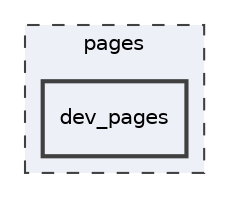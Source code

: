digraph "C:/Users/mfish/Desktop/michael_project/cccs/mysite/pages/dev_pages"
{
 // LATEX_PDF_SIZE
  edge [fontname="Helvetica",fontsize="10",labelfontname="Helvetica",labelfontsize="10"];
  node [fontname="Helvetica",fontsize="10",shape=record];
  compound=true
  subgraph clusterdir_208d2690607c4e3d3fabfa1d18673d36 {
    graph [ bgcolor="#edf0f7", pencolor="grey25", style="filled,dashed,", label="pages", fontname="Helvetica", fontsize="10", URL="dir_208d2690607c4e3d3fabfa1d18673d36.html"]
  dir_13b3a50dded13a1a02ad824460e7b991 [shape=box, label="dev_pages", style="filled,bold,", fillcolor="#edf0f7", color="grey25", URL="dir_13b3a50dded13a1a02ad824460e7b991.html"];
  }
}
